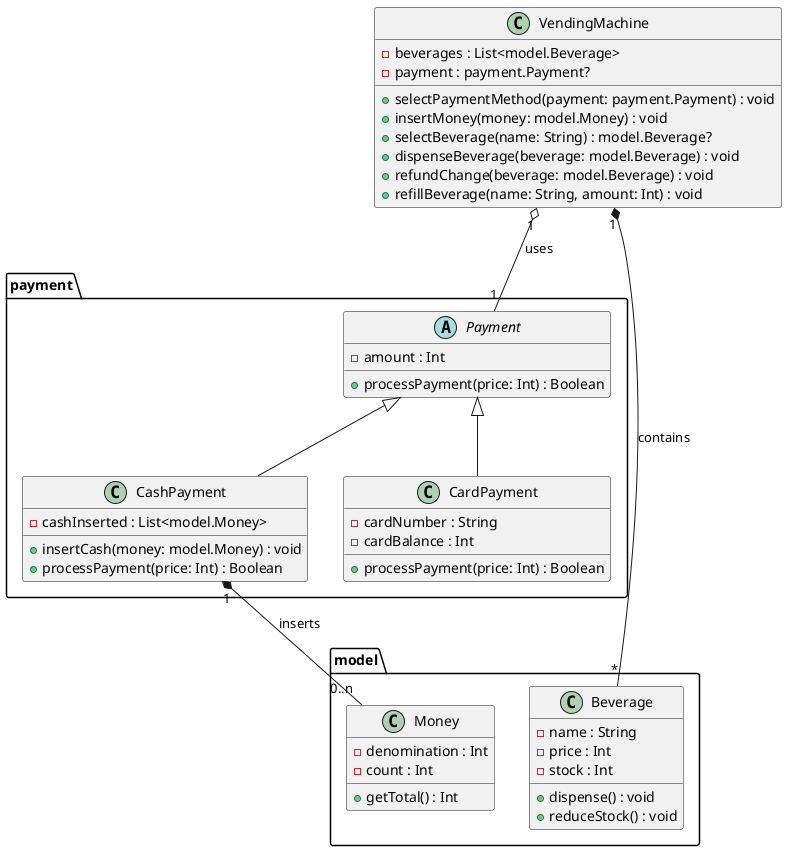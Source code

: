 @startuml
' payment.Payment 추상 클래스 선언
abstract class payment.Payment {
    - amount : Int
    + processPayment(price: Int) : Boolean
}

' payment.CashPayment 클래스 (payment.Payment 상속)
class payment.CashPayment {
    - cashInserted : List<model.Money>
    + insertCash(money: model.Money) : void
    + processPayment(price: Int) : Boolean
}

' payment.CardPayment 클래스 (payment.Payment 상속)
class payment.CardPayment {
    - cardNumber : String
    - cardBalance : Int
    + processPayment(price: Int) : Boolean
}

' model.Money 클래스
class model.Money {
    - denomination : Int
    - count : Int
    + getTotal() : Int
}

' model.Beverage 클래스
class model.Beverage {
    - name : String
    - price : Int
    - stock : Int
    + dispense() : void
    + reduceStock() : void
}

' VendingMachine 클래스
class VendingMachine {
    - beverages : List<model.Beverage>
    - payment : payment.Payment?
    + selectPaymentMethod(payment: payment.Payment) : void
    + insertMoney(money: model.Money) : void
    + selectBeverage(name: String) : model.Beverage?
    + dispenseBeverage(beverage: model.Beverage) : void
    + refundChange(beverage: model.Beverage) : void
    + refillBeverage(name: String, amount: Int) : void
}

' 상속 관계
payment.Payment <|-- payment.CashPayment
payment.Payment <|-- payment.CardPayment

' 연관 관계
VendingMachine "1" *-- "*" model.Beverage : contains
VendingMachine "1" o-- "1" payment.Payment : uses
payment.CashPayment "1" *-- "0..n" model.Money : "inserts"
@enduml
